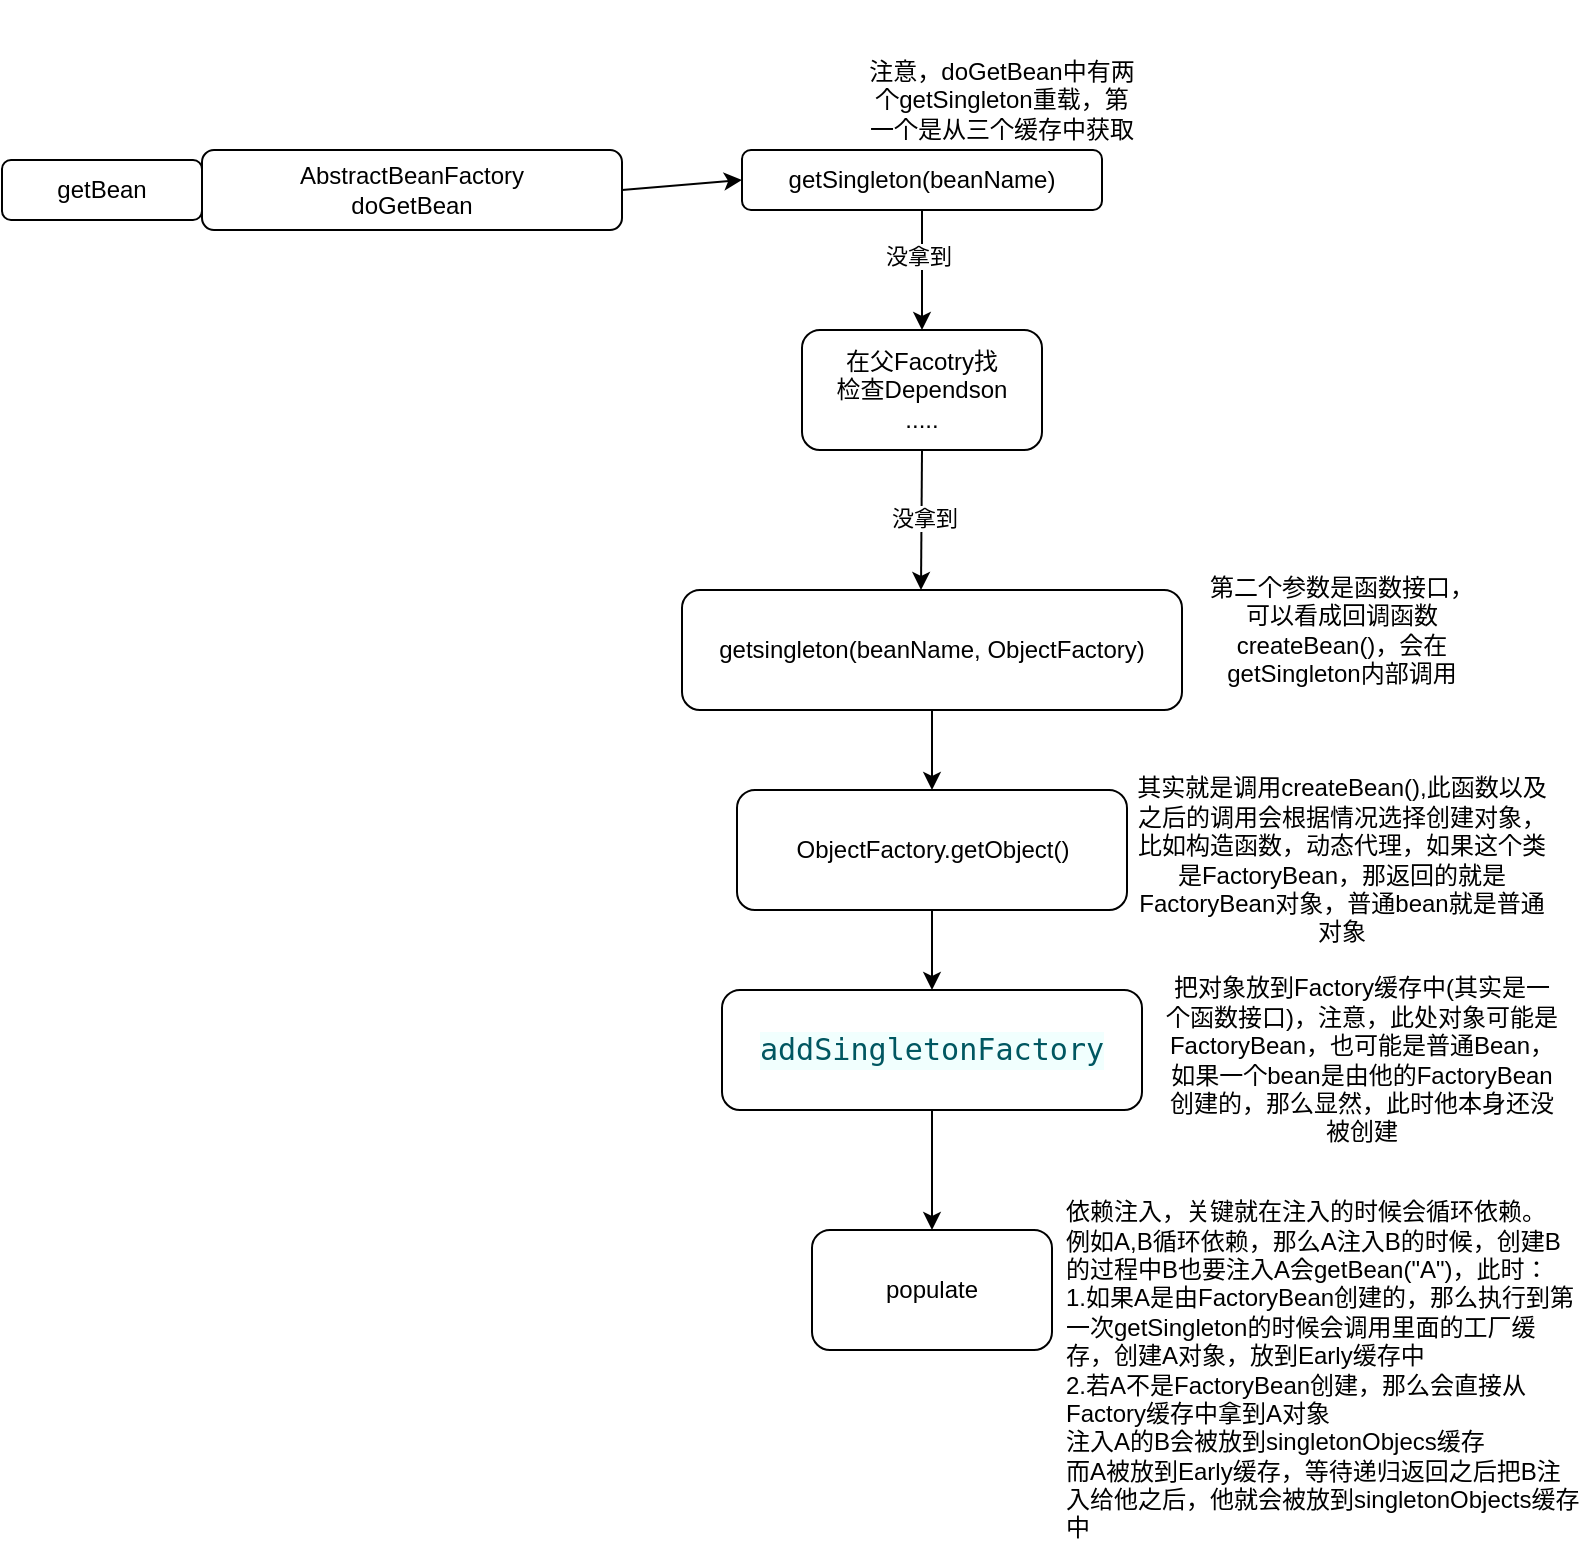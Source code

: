 <mxfile version="22.0.4" type="github">
  <diagram id="C5RBs43oDa-KdzZeNtuy" name="Page-1">
    <mxGraphModel dx="1041" dy="582" grid="1" gridSize="10" guides="1" tooltips="1" connect="1" arrows="1" fold="1" page="1" pageScale="1" pageWidth="827" pageHeight="1169" math="0" shadow="0">
      <root>
        <mxCell id="WIyWlLk6GJQsqaUBKTNV-0" />
        <mxCell id="WIyWlLk6GJQsqaUBKTNV-1" parent="WIyWlLk6GJQsqaUBKTNV-0" />
        <mxCell id="dVH3gAxBWPirgTbV43Bm-0" value="getBean" style="rounded=1;whiteSpace=wrap;html=1;" vertex="1" parent="WIyWlLk6GJQsqaUBKTNV-1">
          <mxGeometry x="40" y="80" width="100" height="30" as="geometry" />
        </mxCell>
        <mxCell id="dVH3gAxBWPirgTbV43Bm-1" value="AbstractBeanFactory&lt;br&gt;doGetBean" style="rounded=1;whiteSpace=wrap;html=1;" vertex="1" parent="WIyWlLk6GJQsqaUBKTNV-1">
          <mxGeometry x="140" y="75" width="210" height="40" as="geometry" />
        </mxCell>
        <mxCell id="dVH3gAxBWPirgTbV43Bm-2" value="getSingleton(beanName)" style="rounded=1;whiteSpace=wrap;html=1;" vertex="1" parent="WIyWlLk6GJQsqaUBKTNV-1">
          <mxGeometry x="410" y="75" width="180" height="30" as="geometry" />
        </mxCell>
        <mxCell id="dVH3gAxBWPirgTbV43Bm-3" value="注意，doGetBean中有两个getSingleton重载，第一个是从三个缓存中获取" style="text;html=1;strokeColor=none;fillColor=none;align=center;verticalAlign=middle;whiteSpace=wrap;rounded=0;" vertex="1" parent="WIyWlLk6GJQsqaUBKTNV-1">
          <mxGeometry x="470" width="140" height="100" as="geometry" />
        </mxCell>
        <mxCell id="dVH3gAxBWPirgTbV43Bm-4" value="" style="endArrow=classic;html=1;rounded=0;exitX=1;exitY=0.5;exitDx=0;exitDy=0;entryX=0;entryY=0.5;entryDx=0;entryDy=0;" edge="1" parent="WIyWlLk6GJQsqaUBKTNV-1" source="dVH3gAxBWPirgTbV43Bm-1" target="dVH3gAxBWPirgTbV43Bm-2">
          <mxGeometry width="50" height="50" relative="1" as="geometry">
            <mxPoint x="390" y="330" as="sourcePoint" />
            <mxPoint x="440" y="280" as="targetPoint" />
          </mxGeometry>
        </mxCell>
        <mxCell id="dVH3gAxBWPirgTbV43Bm-6" value="" style="endArrow=classic;html=1;rounded=0;exitX=0.5;exitY=1;exitDx=0;exitDy=0;" edge="1" parent="WIyWlLk6GJQsqaUBKTNV-1" source="dVH3gAxBWPirgTbV43Bm-2">
          <mxGeometry width="50" height="50" relative="1" as="geometry">
            <mxPoint x="350" y="275" as="sourcePoint" />
            <mxPoint x="500" y="165" as="targetPoint" />
          </mxGeometry>
        </mxCell>
        <mxCell id="dVH3gAxBWPirgTbV43Bm-7" value="没拿到" style="edgeLabel;html=1;align=center;verticalAlign=middle;resizable=0;points=[];" vertex="1" connectable="0" parent="dVH3gAxBWPirgTbV43Bm-6">
          <mxGeometry x="-0.227" y="-2" relative="1" as="geometry">
            <mxPoint as="offset" />
          </mxGeometry>
        </mxCell>
        <mxCell id="dVH3gAxBWPirgTbV43Bm-8" value="在父Facotry找&lt;br&gt;检查Dependson&lt;br&gt;....." style="rounded=1;whiteSpace=wrap;html=1;" vertex="1" parent="WIyWlLk6GJQsqaUBKTNV-1">
          <mxGeometry x="440" y="165" width="120" height="60" as="geometry" />
        </mxCell>
        <mxCell id="dVH3gAxBWPirgTbV43Bm-9" value="" style="endArrow=classic;html=1;rounded=0;exitX=0.5;exitY=1;exitDx=0;exitDy=0;" edge="1" parent="WIyWlLk6GJQsqaUBKTNV-1" source="dVH3gAxBWPirgTbV43Bm-8">
          <mxGeometry width="50" height="50" relative="1" as="geometry">
            <mxPoint x="499.5" y="235" as="sourcePoint" />
            <mxPoint x="499.5" y="295" as="targetPoint" />
          </mxGeometry>
        </mxCell>
        <mxCell id="dVH3gAxBWPirgTbV43Bm-10" value="没拿到" style="edgeLabel;html=1;align=center;verticalAlign=middle;resizable=0;points=[];" vertex="1" connectable="0" parent="dVH3gAxBWPirgTbV43Bm-9">
          <mxGeometry x="-0.227" y="-2" relative="1" as="geometry">
            <mxPoint x="3" y="7" as="offset" />
          </mxGeometry>
        </mxCell>
        <mxCell id="dVH3gAxBWPirgTbV43Bm-14" value="" style="edgeStyle=orthogonalEdgeStyle;rounded=0;orthogonalLoop=1;jettySize=auto;html=1;" edge="1" parent="WIyWlLk6GJQsqaUBKTNV-1" source="dVH3gAxBWPirgTbV43Bm-11" target="dVH3gAxBWPirgTbV43Bm-13">
          <mxGeometry relative="1" as="geometry" />
        </mxCell>
        <mxCell id="dVH3gAxBWPirgTbV43Bm-11" value="getsingleton(beanName, ObjectFactory)" style="rounded=1;whiteSpace=wrap;html=1;" vertex="1" parent="WIyWlLk6GJQsqaUBKTNV-1">
          <mxGeometry x="380" y="295" width="250" height="60" as="geometry" />
        </mxCell>
        <mxCell id="dVH3gAxBWPirgTbV43Bm-12" value="第二个参数是函数接口，可以看成回调函数createBean()，会在getSingleton内部调用" style="text;html=1;strokeColor=none;fillColor=none;align=center;verticalAlign=middle;whiteSpace=wrap;rounded=0;" vertex="1" parent="WIyWlLk6GJQsqaUBKTNV-1">
          <mxGeometry x="640" y="275" width="140" height="80" as="geometry" />
        </mxCell>
        <mxCell id="dVH3gAxBWPirgTbV43Bm-17" value="" style="edgeStyle=orthogonalEdgeStyle;rounded=0;orthogonalLoop=1;jettySize=auto;html=1;" edge="1" parent="WIyWlLk6GJQsqaUBKTNV-1" source="dVH3gAxBWPirgTbV43Bm-13" target="dVH3gAxBWPirgTbV43Bm-16">
          <mxGeometry relative="1" as="geometry" />
        </mxCell>
        <mxCell id="dVH3gAxBWPirgTbV43Bm-13" value="ObjectFactory.getObject()" style="whiteSpace=wrap;html=1;rounded=1;" vertex="1" parent="WIyWlLk6GJQsqaUBKTNV-1">
          <mxGeometry x="407.5" y="395" width="195" height="60" as="geometry" />
        </mxCell>
        <mxCell id="dVH3gAxBWPirgTbV43Bm-15" value="其实就是调用createBean(),此函数以及之后的调用会根据情况选择创建对象，比如构造函数，动态代理，如果这个类是FactoryBean，那返回的就是FactoryBean对象，普通bean就是普通对象" style="text;html=1;strokeColor=none;fillColor=none;align=center;verticalAlign=middle;whiteSpace=wrap;rounded=0;" vertex="1" parent="WIyWlLk6GJQsqaUBKTNV-1">
          <mxGeometry x="605" y="375" width="210" height="110" as="geometry" />
        </mxCell>
        <mxCell id="dVH3gAxBWPirgTbV43Bm-20" value="" style="edgeStyle=orthogonalEdgeStyle;rounded=0;orthogonalLoop=1;jettySize=auto;html=1;" edge="1" parent="WIyWlLk6GJQsqaUBKTNV-1" source="dVH3gAxBWPirgTbV43Bm-16" target="dVH3gAxBWPirgTbV43Bm-19">
          <mxGeometry relative="1" as="geometry" />
        </mxCell>
        <mxCell id="dVH3gAxBWPirgTbV43Bm-16" value="&lt;div style=&quot;background-color:#f1fffe;color:#005761&quot;&gt;&lt;pre style=&quot;font-family:&#39;JetBrains Mono&#39;,monospace;font-size:11.3pt;&quot;&gt;addSingletonFactory&lt;/pre&gt;&lt;/div&gt;" style="whiteSpace=wrap;html=1;rounded=1;" vertex="1" parent="WIyWlLk6GJQsqaUBKTNV-1">
          <mxGeometry x="400" y="495" width="210" height="60" as="geometry" />
        </mxCell>
        <mxCell id="dVH3gAxBWPirgTbV43Bm-18" value="把对象放到Factory缓存中(其实是一个函数接口)，注意，此处对象可能是FactoryBean，也可能是普通Bean，如果一个bean是由他的FactoryBean创建的，那么显然，此时他本身还没被创建" style="text;html=1;strokeColor=none;fillColor=none;align=center;verticalAlign=middle;whiteSpace=wrap;rounded=0;" vertex="1" parent="WIyWlLk6GJQsqaUBKTNV-1">
          <mxGeometry x="620" y="485" width="200" height="90" as="geometry" />
        </mxCell>
        <mxCell id="dVH3gAxBWPirgTbV43Bm-19" value="populate" style="whiteSpace=wrap;html=1;rounded=1;" vertex="1" parent="WIyWlLk6GJQsqaUBKTNV-1">
          <mxGeometry x="445" y="615" width="120" height="60" as="geometry" />
        </mxCell>
        <mxCell id="dVH3gAxBWPirgTbV43Bm-21" value="依赖注入，关键就在注入的时候会循环依赖。&lt;br&gt;&lt;div style=&quot;&quot;&gt;&lt;span style=&quot;background-color: initial;&quot;&gt;例如A,B循环依赖，那么A注入B的时候，创建B的过程中B也要注入A会getBean(&quot;A&quot;)，此时：&lt;/span&gt;&lt;/div&gt;1.如果A是由FactoryBean创建的，那么执行到第一次getSingleton的时候会调用里面的工厂缓存，创建A对象，放到Early缓存中&lt;br&gt;2.若A不是FactoryBean创建，那么会直接从Factory缓存中拿到A对象&lt;br&gt;注入A的B会被放到singletonObjecs缓存&lt;br&gt;而A被放到Early缓存，等待递归返回之后把B注入给他之后，他就会被放到singletonObjects缓存中" style="text;html=1;strokeColor=none;fillColor=none;align=left;verticalAlign=middle;whiteSpace=wrap;rounded=0;" vertex="1" parent="WIyWlLk6GJQsqaUBKTNV-1">
          <mxGeometry x="570" y="600" width="260" height="170" as="geometry" />
        </mxCell>
      </root>
    </mxGraphModel>
  </diagram>
</mxfile>
